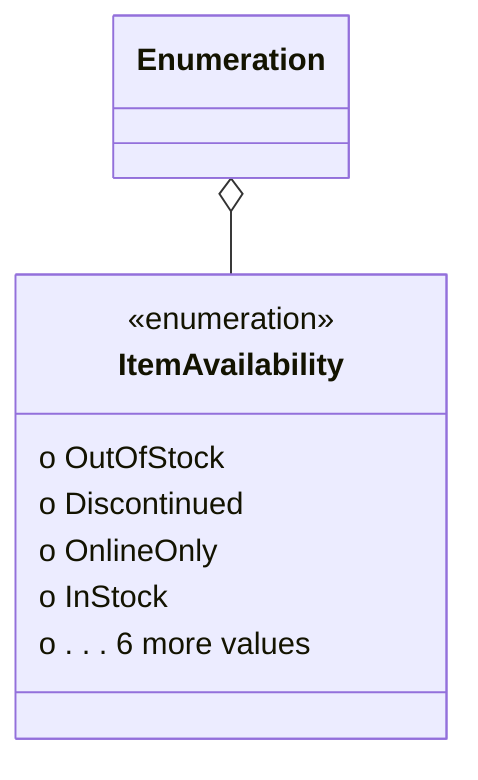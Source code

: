 classDiagram
Enumeration o-- ItemAvailability
  class ItemAvailability {
<<enumeration>>
  o OutOfStock
  o Discontinued
  o OnlineOnly
  o InStock
  o . . . 6 more values
}